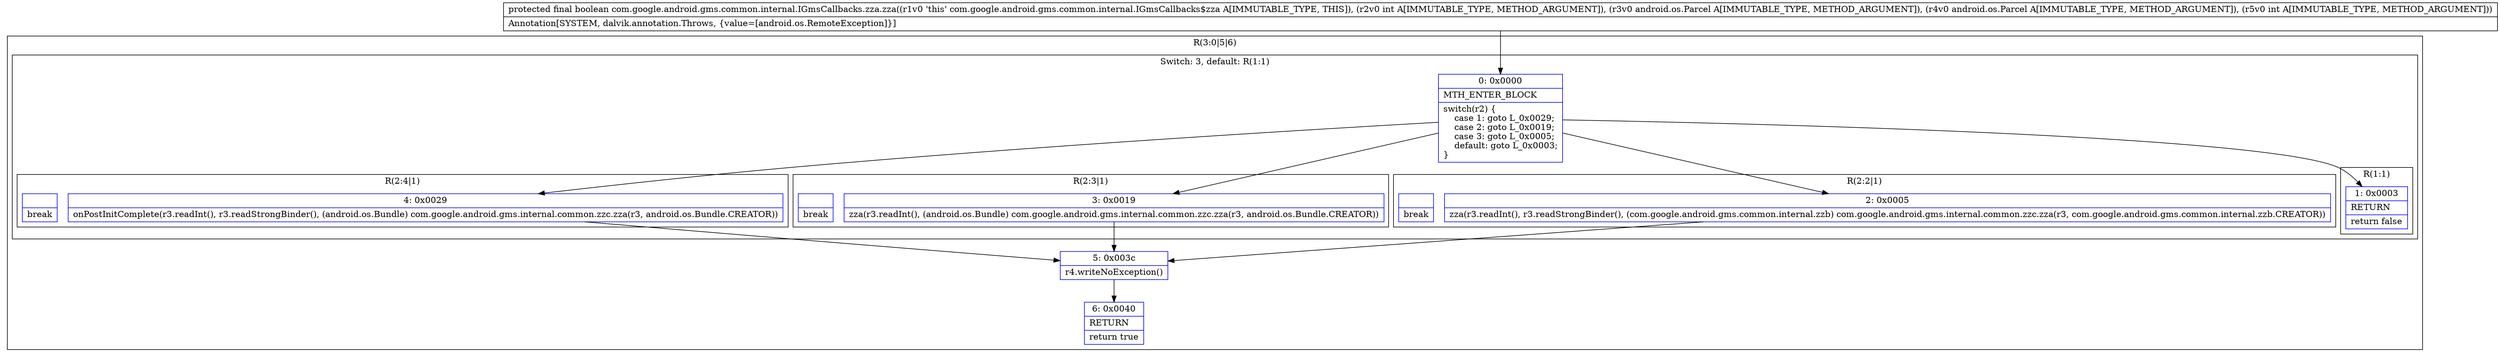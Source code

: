 digraph "CFG forcom.google.android.gms.common.internal.IGmsCallbacks.zza.zza(ILandroid\/os\/Parcel;Landroid\/os\/Parcel;I)Z" {
subgraph cluster_Region_76490178 {
label = "R(3:0|5|6)";
node [shape=record,color=blue];
subgraph cluster_SwitchRegion_1350230853 {
label = "Switch: 3, default: R(1:1)";
node [shape=record,color=blue];
Node_0 [shape=record,label="{0\:\ 0x0000|MTH_ENTER_BLOCK\l|switch(r2) \{\l    case 1: goto L_0x0029;\l    case 2: goto L_0x0019;\l    case 3: goto L_0x0005;\l    default: goto L_0x0003;\l\}\l}"];
subgraph cluster_Region_534632760 {
label = "R(2:4|1)";
node [shape=record,color=blue];
Node_4 [shape=record,label="{4\:\ 0x0029|onPostInitComplete(r3.readInt(), r3.readStrongBinder(), (android.os.Bundle) com.google.android.gms.internal.common.zzc.zza(r3, android.os.Bundle.CREATOR))\l}"];
Node_InsnContainer_650290080 [shape=record,label="{|break\l}"];
}
subgraph cluster_Region_1537090447 {
label = "R(2:3|1)";
node [shape=record,color=blue];
Node_3 [shape=record,label="{3\:\ 0x0019|zza(r3.readInt(), (android.os.Bundle) com.google.android.gms.internal.common.zzc.zza(r3, android.os.Bundle.CREATOR))\l}"];
Node_InsnContainer_1551467378 [shape=record,label="{|break\l}"];
}
subgraph cluster_Region_765236700 {
label = "R(2:2|1)";
node [shape=record,color=blue];
Node_2 [shape=record,label="{2\:\ 0x0005|zza(r3.readInt(), r3.readStrongBinder(), (com.google.android.gms.common.internal.zzb) com.google.android.gms.internal.common.zzc.zza(r3, com.google.android.gms.common.internal.zzb.CREATOR))\l}"];
Node_InsnContainer_519105644 [shape=record,label="{|break\l}"];
}
subgraph cluster_Region_886580838 {
label = "R(1:1)";
node [shape=record,color=blue];
Node_1 [shape=record,label="{1\:\ 0x0003|RETURN\l|return false\l}"];
}
}
Node_5 [shape=record,label="{5\:\ 0x003c|r4.writeNoException()\l}"];
Node_6 [shape=record,label="{6\:\ 0x0040|RETURN\l|return true\l}"];
}
MethodNode[shape=record,label="{protected final boolean com.google.android.gms.common.internal.IGmsCallbacks.zza.zza((r1v0 'this' com.google.android.gms.common.internal.IGmsCallbacks$zza A[IMMUTABLE_TYPE, THIS]), (r2v0 int A[IMMUTABLE_TYPE, METHOD_ARGUMENT]), (r3v0 android.os.Parcel A[IMMUTABLE_TYPE, METHOD_ARGUMENT]), (r4v0 android.os.Parcel A[IMMUTABLE_TYPE, METHOD_ARGUMENT]), (r5v0 int A[IMMUTABLE_TYPE, METHOD_ARGUMENT]))  | Annotation[SYSTEM, dalvik.annotation.Throws, \{value=[android.os.RemoteException]\}]\l}"];
MethodNode -> Node_0;
Node_0 -> Node_1;
Node_0 -> Node_2;
Node_0 -> Node_3;
Node_0 -> Node_4;
Node_4 -> Node_5;
Node_3 -> Node_5;
Node_2 -> Node_5;
Node_5 -> Node_6;
}


